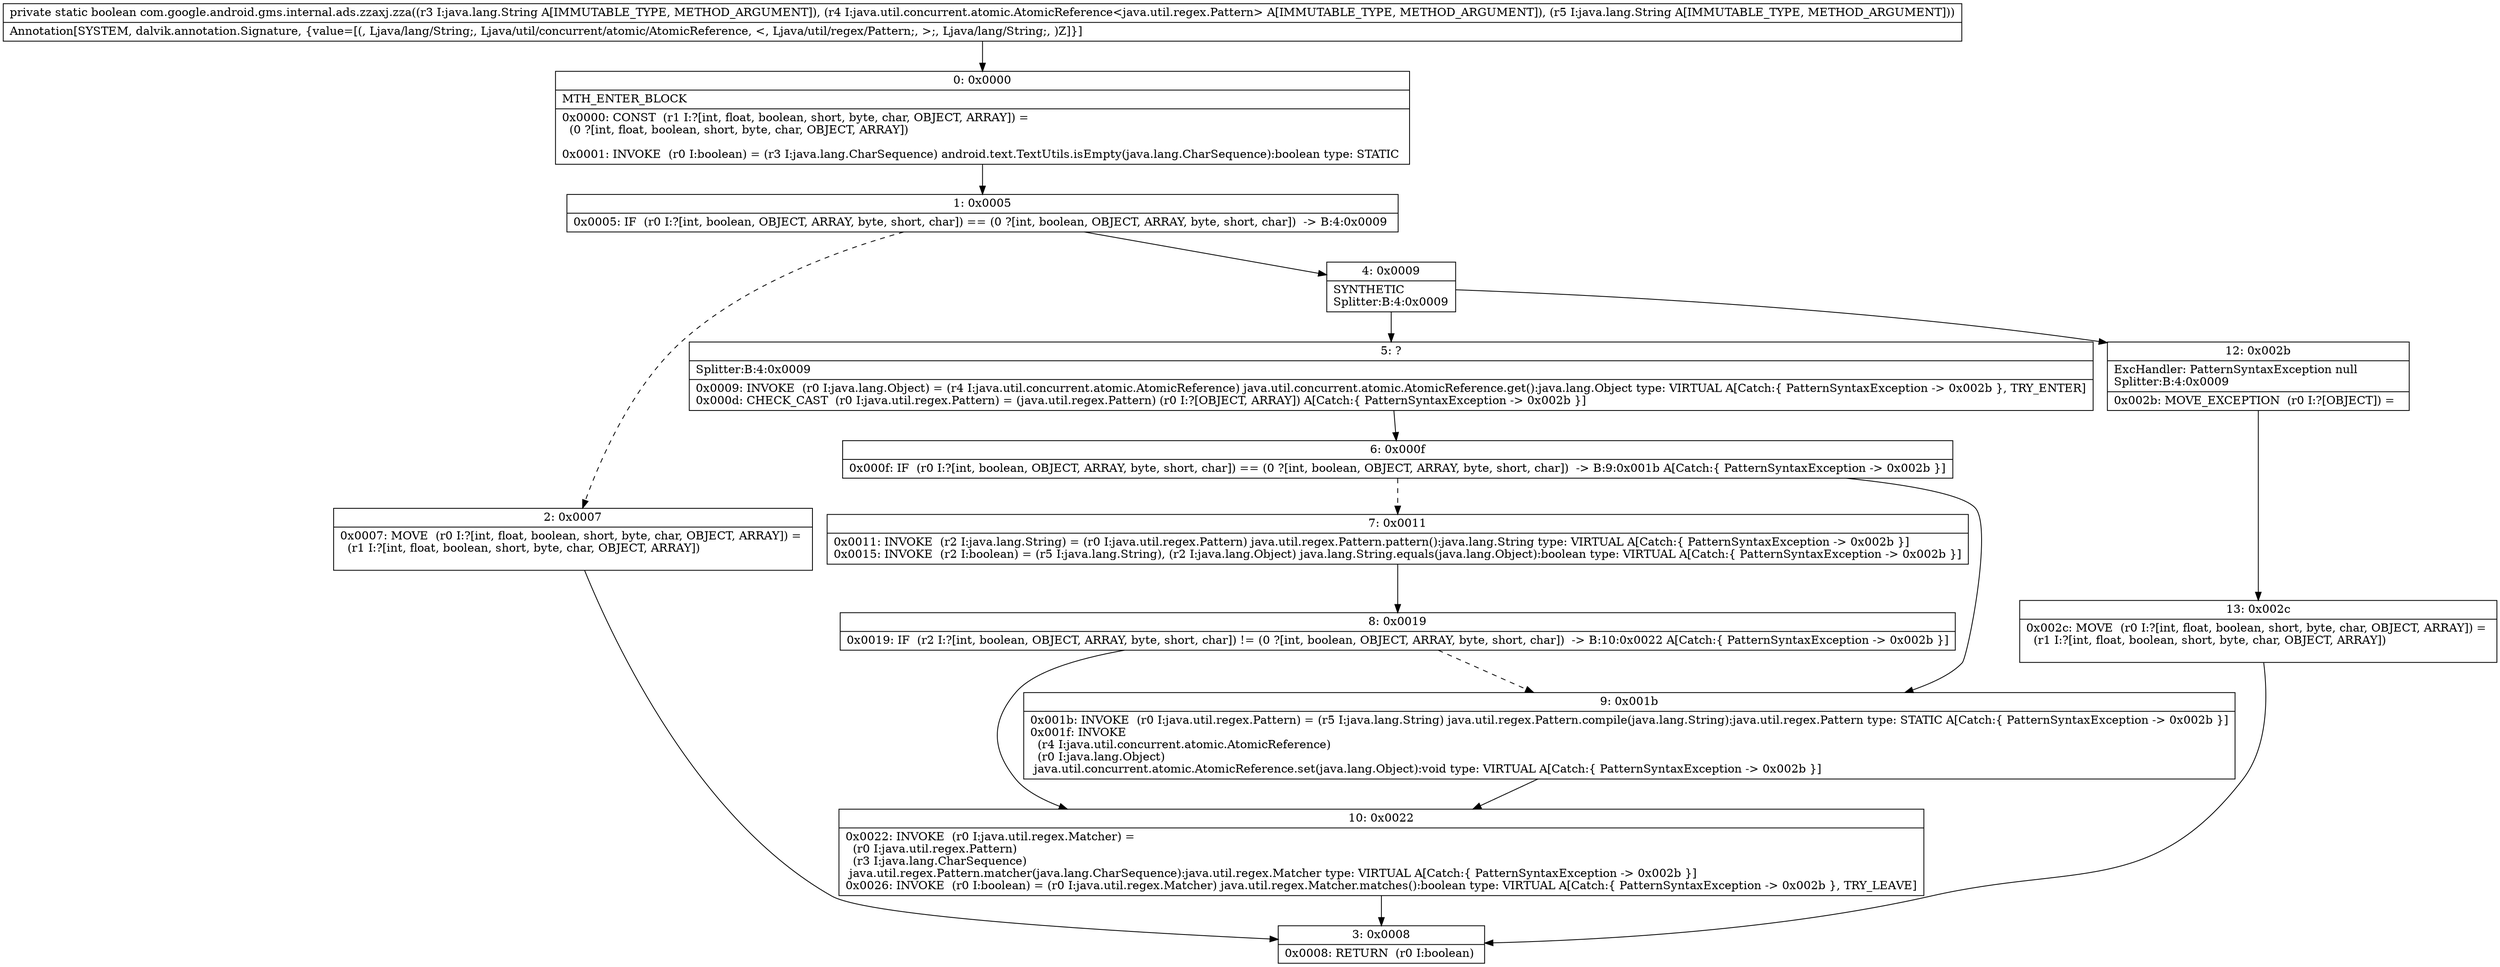 digraph "CFG forcom.google.android.gms.internal.ads.zzaxj.zza(Ljava\/lang\/String;Ljava\/util\/concurrent\/atomic\/AtomicReference;Ljava\/lang\/String;)Z" {
Node_0 [shape=record,label="{0\:\ 0x0000|MTH_ENTER_BLOCK\l|0x0000: CONST  (r1 I:?[int, float, boolean, short, byte, char, OBJECT, ARRAY]) = \l  (0 ?[int, float, boolean, short, byte, char, OBJECT, ARRAY])\l \l0x0001: INVOKE  (r0 I:boolean) = (r3 I:java.lang.CharSequence) android.text.TextUtils.isEmpty(java.lang.CharSequence):boolean type: STATIC \l}"];
Node_1 [shape=record,label="{1\:\ 0x0005|0x0005: IF  (r0 I:?[int, boolean, OBJECT, ARRAY, byte, short, char]) == (0 ?[int, boolean, OBJECT, ARRAY, byte, short, char])  \-\> B:4:0x0009 \l}"];
Node_2 [shape=record,label="{2\:\ 0x0007|0x0007: MOVE  (r0 I:?[int, float, boolean, short, byte, char, OBJECT, ARRAY]) = \l  (r1 I:?[int, float, boolean, short, byte, char, OBJECT, ARRAY])\l \l}"];
Node_3 [shape=record,label="{3\:\ 0x0008|0x0008: RETURN  (r0 I:boolean) \l}"];
Node_4 [shape=record,label="{4\:\ 0x0009|SYNTHETIC\lSplitter:B:4:0x0009\l}"];
Node_5 [shape=record,label="{5\:\ ?|Splitter:B:4:0x0009\l|0x0009: INVOKE  (r0 I:java.lang.Object) = (r4 I:java.util.concurrent.atomic.AtomicReference) java.util.concurrent.atomic.AtomicReference.get():java.lang.Object type: VIRTUAL A[Catch:\{ PatternSyntaxException \-\> 0x002b \}, TRY_ENTER]\l0x000d: CHECK_CAST  (r0 I:java.util.regex.Pattern) = (java.util.regex.Pattern) (r0 I:?[OBJECT, ARRAY]) A[Catch:\{ PatternSyntaxException \-\> 0x002b \}]\l}"];
Node_6 [shape=record,label="{6\:\ 0x000f|0x000f: IF  (r0 I:?[int, boolean, OBJECT, ARRAY, byte, short, char]) == (0 ?[int, boolean, OBJECT, ARRAY, byte, short, char])  \-\> B:9:0x001b A[Catch:\{ PatternSyntaxException \-\> 0x002b \}]\l}"];
Node_7 [shape=record,label="{7\:\ 0x0011|0x0011: INVOKE  (r2 I:java.lang.String) = (r0 I:java.util.regex.Pattern) java.util.regex.Pattern.pattern():java.lang.String type: VIRTUAL A[Catch:\{ PatternSyntaxException \-\> 0x002b \}]\l0x0015: INVOKE  (r2 I:boolean) = (r5 I:java.lang.String), (r2 I:java.lang.Object) java.lang.String.equals(java.lang.Object):boolean type: VIRTUAL A[Catch:\{ PatternSyntaxException \-\> 0x002b \}]\l}"];
Node_8 [shape=record,label="{8\:\ 0x0019|0x0019: IF  (r2 I:?[int, boolean, OBJECT, ARRAY, byte, short, char]) != (0 ?[int, boolean, OBJECT, ARRAY, byte, short, char])  \-\> B:10:0x0022 A[Catch:\{ PatternSyntaxException \-\> 0x002b \}]\l}"];
Node_9 [shape=record,label="{9\:\ 0x001b|0x001b: INVOKE  (r0 I:java.util.regex.Pattern) = (r5 I:java.lang.String) java.util.regex.Pattern.compile(java.lang.String):java.util.regex.Pattern type: STATIC A[Catch:\{ PatternSyntaxException \-\> 0x002b \}]\l0x001f: INVOKE  \l  (r4 I:java.util.concurrent.atomic.AtomicReference)\l  (r0 I:java.lang.Object)\l java.util.concurrent.atomic.AtomicReference.set(java.lang.Object):void type: VIRTUAL A[Catch:\{ PatternSyntaxException \-\> 0x002b \}]\l}"];
Node_10 [shape=record,label="{10\:\ 0x0022|0x0022: INVOKE  (r0 I:java.util.regex.Matcher) = \l  (r0 I:java.util.regex.Pattern)\l  (r3 I:java.lang.CharSequence)\l java.util.regex.Pattern.matcher(java.lang.CharSequence):java.util.regex.Matcher type: VIRTUAL A[Catch:\{ PatternSyntaxException \-\> 0x002b \}]\l0x0026: INVOKE  (r0 I:boolean) = (r0 I:java.util.regex.Matcher) java.util.regex.Matcher.matches():boolean type: VIRTUAL A[Catch:\{ PatternSyntaxException \-\> 0x002b \}, TRY_LEAVE]\l}"];
Node_12 [shape=record,label="{12\:\ 0x002b|ExcHandler: PatternSyntaxException null\lSplitter:B:4:0x0009\l|0x002b: MOVE_EXCEPTION  (r0 I:?[OBJECT]) =  \l}"];
Node_13 [shape=record,label="{13\:\ 0x002c|0x002c: MOVE  (r0 I:?[int, float, boolean, short, byte, char, OBJECT, ARRAY]) = \l  (r1 I:?[int, float, boolean, short, byte, char, OBJECT, ARRAY])\l \l}"];
MethodNode[shape=record,label="{private static boolean com.google.android.gms.internal.ads.zzaxj.zza((r3 I:java.lang.String A[IMMUTABLE_TYPE, METHOD_ARGUMENT]), (r4 I:java.util.concurrent.atomic.AtomicReference\<java.util.regex.Pattern\> A[IMMUTABLE_TYPE, METHOD_ARGUMENT]), (r5 I:java.lang.String A[IMMUTABLE_TYPE, METHOD_ARGUMENT]))  | Annotation[SYSTEM, dalvik.annotation.Signature, \{value=[(, Ljava\/lang\/String;, Ljava\/util\/concurrent\/atomic\/AtomicReference, \<, Ljava\/util\/regex\/Pattern;, \>;, Ljava\/lang\/String;, )Z]\}]\l}"];
MethodNode -> Node_0;
Node_0 -> Node_1;
Node_1 -> Node_2[style=dashed];
Node_1 -> Node_4;
Node_2 -> Node_3;
Node_4 -> Node_5;
Node_4 -> Node_12;
Node_5 -> Node_6;
Node_6 -> Node_7[style=dashed];
Node_6 -> Node_9;
Node_7 -> Node_8;
Node_8 -> Node_9[style=dashed];
Node_8 -> Node_10;
Node_9 -> Node_10;
Node_10 -> Node_3;
Node_12 -> Node_13;
Node_13 -> Node_3;
}

